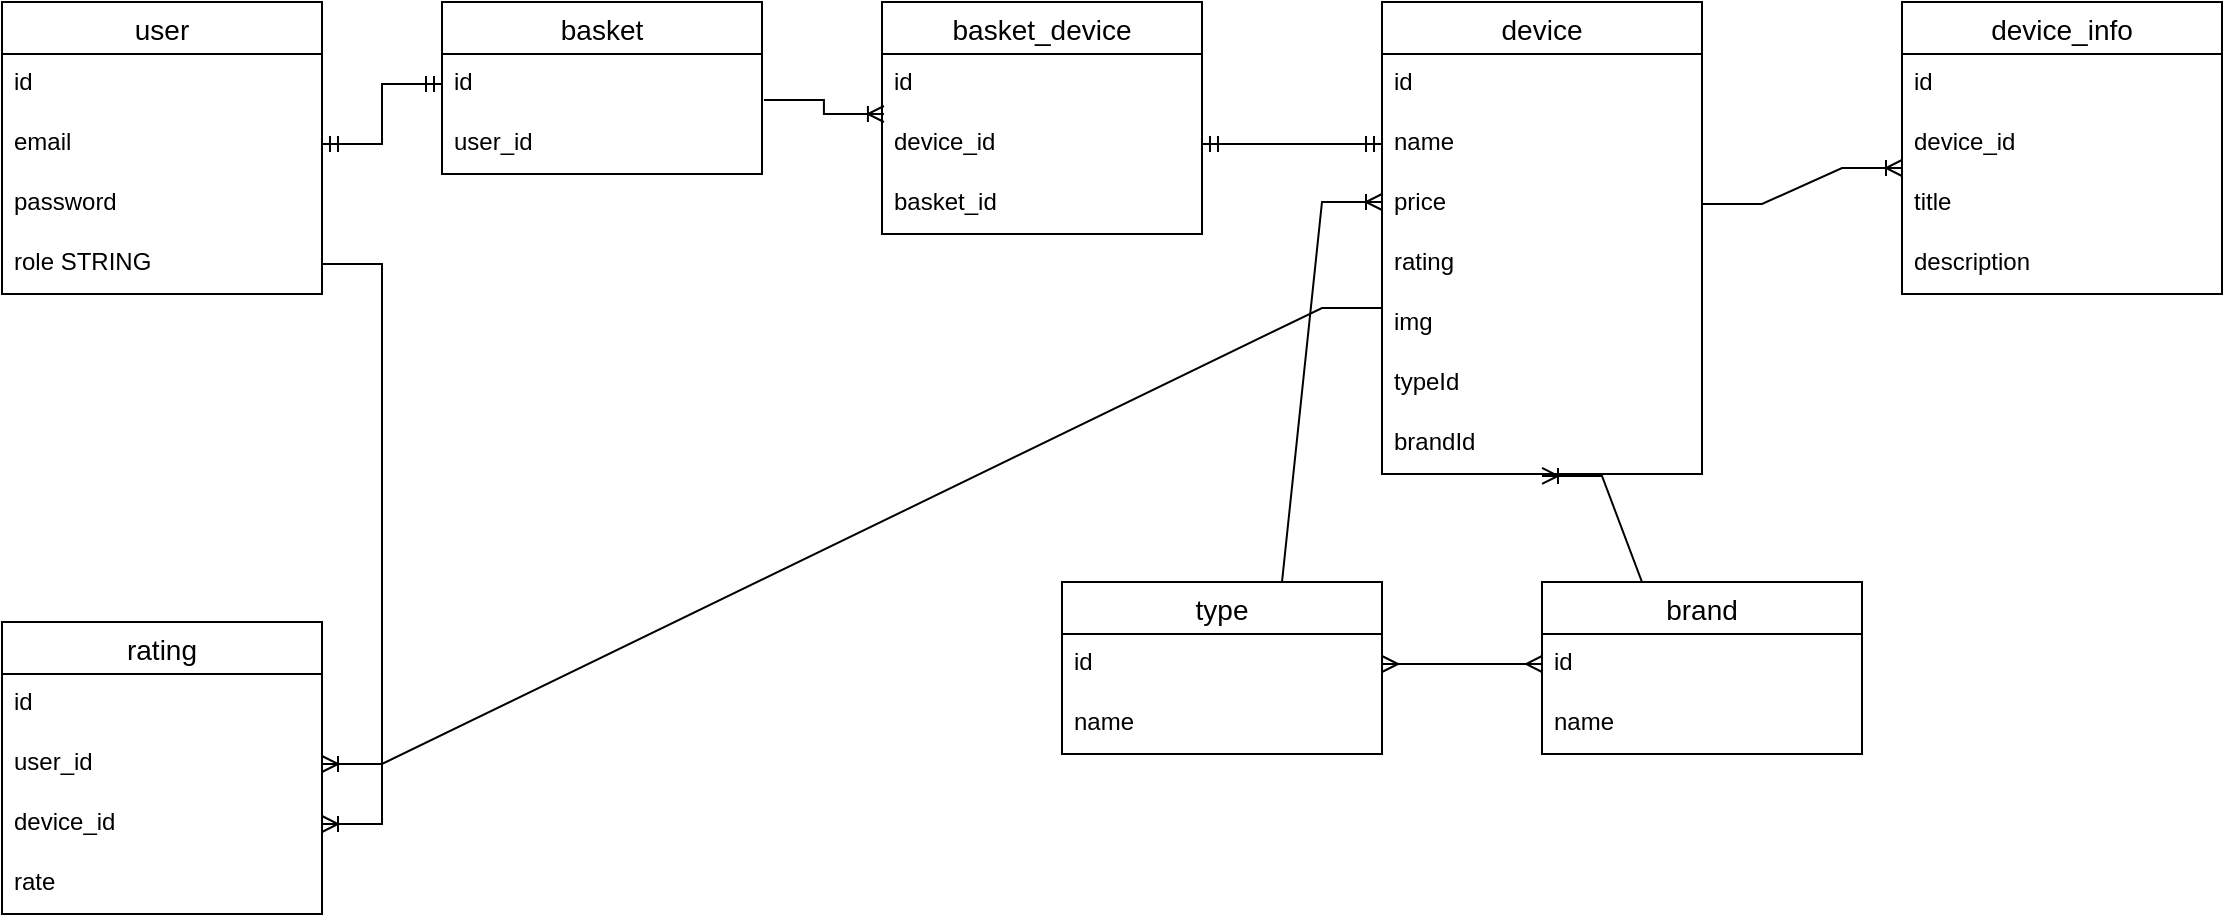 <mxfile version="20.8.23" type="github">
  <diagram name="Page-1" id="RTHM5eYxOyTalYHdtXMl">
    <mxGraphModel dx="934" dy="596" grid="1" gridSize="10" guides="1" tooltips="1" connect="1" arrows="1" fold="1" page="1" pageScale="1" pageWidth="850" pageHeight="1100" math="0" shadow="0">
      <root>
        <mxCell id="0" />
        <mxCell id="1" parent="0" />
        <mxCell id="W1XI8a9C1jQrYm3w0rAk-2" value="user" style="swimlane;fontStyle=0;childLayout=stackLayout;horizontal=1;startSize=26;horizontalStack=0;resizeParent=1;resizeParentMax=0;resizeLast=0;collapsible=1;marginBottom=0;align=center;fontSize=14;" vertex="1" parent="1">
          <mxGeometry x="190" y="260" width="160" height="146" as="geometry" />
        </mxCell>
        <mxCell id="W1XI8a9C1jQrYm3w0rAk-3" value="id" style="text;strokeColor=none;fillColor=none;spacingLeft=4;spacingRight=4;overflow=hidden;rotatable=0;points=[[0,0.5],[1,0.5]];portConstraint=eastwest;fontSize=12;" vertex="1" parent="W1XI8a9C1jQrYm3w0rAk-2">
          <mxGeometry y="26" width="160" height="30" as="geometry" />
        </mxCell>
        <mxCell id="W1XI8a9C1jQrYm3w0rAk-4" value="email" style="text;strokeColor=none;fillColor=none;spacingLeft=4;spacingRight=4;overflow=hidden;rotatable=0;points=[[0,0.5],[1,0.5]];portConstraint=eastwest;fontSize=12;" vertex="1" parent="W1XI8a9C1jQrYm3w0rAk-2">
          <mxGeometry y="56" width="160" height="30" as="geometry" />
        </mxCell>
        <mxCell id="W1XI8a9C1jQrYm3w0rAk-5" value="password" style="text;strokeColor=none;fillColor=none;spacingLeft=4;spacingRight=4;overflow=hidden;rotatable=0;points=[[0,0.5],[1,0.5]];portConstraint=eastwest;fontSize=12;" vertex="1" parent="W1XI8a9C1jQrYm3w0rAk-2">
          <mxGeometry y="86" width="160" height="30" as="geometry" />
        </mxCell>
        <mxCell id="W1XI8a9C1jQrYm3w0rAk-6" value="role STRING" style="text;strokeColor=none;fillColor=none;spacingLeft=4;spacingRight=4;overflow=hidden;rotatable=0;points=[[0,0.5],[1,0.5]];portConstraint=eastwest;fontSize=12;" vertex="1" parent="W1XI8a9C1jQrYm3w0rAk-2">
          <mxGeometry y="116" width="160" height="30" as="geometry" />
        </mxCell>
        <mxCell id="W1XI8a9C1jQrYm3w0rAk-11" value="basket" style="swimlane;fontStyle=0;childLayout=stackLayout;horizontal=1;startSize=26;horizontalStack=0;resizeParent=1;resizeParentMax=0;resizeLast=0;collapsible=1;marginBottom=0;align=center;fontSize=14;" vertex="1" parent="1">
          <mxGeometry x="410" y="260" width="160" height="86" as="geometry" />
        </mxCell>
        <mxCell id="W1XI8a9C1jQrYm3w0rAk-12" value="id" style="text;strokeColor=none;fillColor=none;spacingLeft=4;spacingRight=4;overflow=hidden;rotatable=0;points=[[0,0.5],[1,0.5]];portConstraint=eastwest;fontSize=12;" vertex="1" parent="W1XI8a9C1jQrYm3w0rAk-11">
          <mxGeometry y="26" width="160" height="30" as="geometry" />
        </mxCell>
        <mxCell id="W1XI8a9C1jQrYm3w0rAk-13" value="user_id" style="text;strokeColor=none;fillColor=none;spacingLeft=4;spacingRight=4;overflow=hidden;rotatable=0;points=[[0,0.5],[1,0.5]];portConstraint=eastwest;fontSize=12;" vertex="1" parent="W1XI8a9C1jQrYm3w0rAk-11">
          <mxGeometry y="56" width="160" height="30" as="geometry" />
        </mxCell>
        <mxCell id="W1XI8a9C1jQrYm3w0rAk-16" value="" style="edgeStyle=entityRelationEdgeStyle;fontSize=12;html=1;endArrow=ERmandOne;startArrow=ERmandOne;rounded=0;exitX=1;exitY=0.5;exitDx=0;exitDy=0;entryX=0;entryY=0.5;entryDx=0;entryDy=0;" edge="1" parent="1" source="W1XI8a9C1jQrYm3w0rAk-4" target="W1XI8a9C1jQrYm3w0rAk-12">
          <mxGeometry width="100" height="100" relative="1" as="geometry">
            <mxPoint x="320" y="370" as="sourcePoint" />
            <mxPoint x="420" y="270" as="targetPoint" />
          </mxGeometry>
        </mxCell>
        <mxCell id="W1XI8a9C1jQrYm3w0rAk-17" value="device" style="swimlane;fontStyle=0;childLayout=stackLayout;horizontal=1;startSize=26;horizontalStack=0;resizeParent=1;resizeParentMax=0;resizeLast=0;collapsible=1;marginBottom=0;align=center;fontSize=14;" vertex="1" parent="1">
          <mxGeometry x="880" y="260" width="160" height="236" as="geometry" />
        </mxCell>
        <mxCell id="W1XI8a9C1jQrYm3w0rAk-18" value="id" style="text;strokeColor=none;fillColor=none;spacingLeft=4;spacingRight=4;overflow=hidden;rotatable=0;points=[[0,0.5],[1,0.5]];portConstraint=eastwest;fontSize=12;" vertex="1" parent="W1XI8a9C1jQrYm3w0rAk-17">
          <mxGeometry y="26" width="160" height="30" as="geometry" />
        </mxCell>
        <mxCell id="W1XI8a9C1jQrYm3w0rAk-19" value="name" style="text;strokeColor=none;fillColor=none;spacingLeft=4;spacingRight=4;overflow=hidden;rotatable=0;points=[[0,0.5],[1,0.5]];portConstraint=eastwest;fontSize=12;" vertex="1" parent="W1XI8a9C1jQrYm3w0rAk-17">
          <mxGeometry y="56" width="160" height="30" as="geometry" />
        </mxCell>
        <mxCell id="W1XI8a9C1jQrYm3w0rAk-20" value="price" style="text;strokeColor=none;fillColor=none;spacingLeft=4;spacingRight=4;overflow=hidden;rotatable=0;points=[[0,0.5],[1,0.5]];portConstraint=eastwest;fontSize=12;" vertex="1" parent="W1XI8a9C1jQrYm3w0rAk-17">
          <mxGeometry y="86" width="160" height="30" as="geometry" />
        </mxCell>
        <mxCell id="W1XI8a9C1jQrYm3w0rAk-21" value="rating" style="text;strokeColor=none;fillColor=none;spacingLeft=4;spacingRight=4;overflow=hidden;rotatable=0;points=[[0,0.5],[1,0.5]];portConstraint=eastwest;fontSize=12;" vertex="1" parent="W1XI8a9C1jQrYm3w0rAk-17">
          <mxGeometry y="116" width="160" height="30" as="geometry" />
        </mxCell>
        <mxCell id="W1XI8a9C1jQrYm3w0rAk-22" value="img" style="text;strokeColor=none;fillColor=none;spacingLeft=4;spacingRight=4;overflow=hidden;rotatable=0;points=[[0,0.5],[1,0.5]];portConstraint=eastwest;fontSize=12;" vertex="1" parent="W1XI8a9C1jQrYm3w0rAk-17">
          <mxGeometry y="146" width="160" height="30" as="geometry" />
        </mxCell>
        <mxCell id="W1XI8a9C1jQrYm3w0rAk-23" value="typeId" style="text;strokeColor=none;fillColor=none;spacingLeft=4;spacingRight=4;overflow=hidden;rotatable=0;points=[[0,0.5],[1,0.5]];portConstraint=eastwest;fontSize=12;" vertex="1" parent="W1XI8a9C1jQrYm3w0rAk-17">
          <mxGeometry y="176" width="160" height="30" as="geometry" />
        </mxCell>
        <mxCell id="W1XI8a9C1jQrYm3w0rAk-24" value="brandId" style="text;strokeColor=none;fillColor=none;spacingLeft=4;spacingRight=4;overflow=hidden;rotatable=0;points=[[0,0.5],[1,0.5]];portConstraint=eastwest;fontSize=12;" vertex="1" parent="W1XI8a9C1jQrYm3w0rAk-17">
          <mxGeometry y="206" width="160" height="30" as="geometry" />
        </mxCell>
        <mxCell id="W1XI8a9C1jQrYm3w0rAk-25" value="type" style="swimlane;fontStyle=0;childLayout=stackLayout;horizontal=1;startSize=26;horizontalStack=0;resizeParent=1;resizeParentMax=0;resizeLast=0;collapsible=1;marginBottom=0;align=center;fontSize=14;" vertex="1" parent="1">
          <mxGeometry x="720" y="550" width="160" height="86" as="geometry" />
        </mxCell>
        <mxCell id="W1XI8a9C1jQrYm3w0rAk-26" value="id" style="text;strokeColor=none;fillColor=none;spacingLeft=4;spacingRight=4;overflow=hidden;rotatable=0;points=[[0,0.5],[1,0.5]];portConstraint=eastwest;fontSize=12;" vertex="1" parent="W1XI8a9C1jQrYm3w0rAk-25">
          <mxGeometry y="26" width="160" height="30" as="geometry" />
        </mxCell>
        <mxCell id="W1XI8a9C1jQrYm3w0rAk-27" value="name" style="text;strokeColor=none;fillColor=none;spacingLeft=4;spacingRight=4;overflow=hidden;rotatable=0;points=[[0,0.5],[1,0.5]];portConstraint=eastwest;fontSize=12;" vertex="1" parent="W1XI8a9C1jQrYm3w0rAk-25">
          <mxGeometry y="56" width="160" height="30" as="geometry" />
        </mxCell>
        <mxCell id="W1XI8a9C1jQrYm3w0rAk-29" value="brand" style="swimlane;fontStyle=0;childLayout=stackLayout;horizontal=1;startSize=26;horizontalStack=0;resizeParent=1;resizeParentMax=0;resizeLast=0;collapsible=1;marginBottom=0;align=center;fontSize=14;" vertex="1" parent="1">
          <mxGeometry x="960" y="550" width="160" height="86" as="geometry" />
        </mxCell>
        <mxCell id="W1XI8a9C1jQrYm3w0rAk-30" value="id" style="text;strokeColor=none;fillColor=none;spacingLeft=4;spacingRight=4;overflow=hidden;rotatable=0;points=[[0,0.5],[1,0.5]];portConstraint=eastwest;fontSize=12;" vertex="1" parent="W1XI8a9C1jQrYm3w0rAk-29">
          <mxGeometry y="26" width="160" height="30" as="geometry" />
        </mxCell>
        <mxCell id="W1XI8a9C1jQrYm3w0rAk-31" value="name" style="text;strokeColor=none;fillColor=none;spacingLeft=4;spacingRight=4;overflow=hidden;rotatable=0;points=[[0,0.5],[1,0.5]];portConstraint=eastwest;fontSize=12;" vertex="1" parent="W1XI8a9C1jQrYm3w0rAk-29">
          <mxGeometry y="56" width="160" height="30" as="geometry" />
        </mxCell>
        <mxCell id="W1XI8a9C1jQrYm3w0rAk-33" value="" style="edgeStyle=entityRelationEdgeStyle;fontSize=12;html=1;endArrow=ERoneToMany;rounded=0;exitX=0.5;exitY=0;exitDx=0;exitDy=0;" edge="1" parent="1" source="W1XI8a9C1jQrYm3w0rAk-25">
          <mxGeometry width="100" height="100" relative="1" as="geometry">
            <mxPoint x="780" y="460" as="sourcePoint" />
            <mxPoint x="880" y="360" as="targetPoint" />
          </mxGeometry>
        </mxCell>
        <mxCell id="W1XI8a9C1jQrYm3w0rAk-34" value="" style="edgeStyle=entityRelationEdgeStyle;fontSize=12;html=1;endArrow=ERoneToMany;rounded=0;exitX=0.5;exitY=0;exitDx=0;exitDy=0;entryX=0.5;entryY=1.033;entryDx=0;entryDy=0;entryPerimeter=0;" edge="1" parent="1" source="W1XI8a9C1jQrYm3w0rAk-29" target="W1XI8a9C1jQrYm3w0rAk-24">
          <mxGeometry width="100" height="100" relative="1" as="geometry">
            <mxPoint x="1120" y="614" as="sourcePoint" />
            <mxPoint x="970" y="500" as="targetPoint" />
          </mxGeometry>
        </mxCell>
        <mxCell id="W1XI8a9C1jQrYm3w0rAk-38" value="" style="edgeStyle=entityRelationEdgeStyle;fontSize=12;html=1;endArrow=ERmany;startArrow=ERmany;rounded=0;exitX=1;exitY=0.5;exitDx=0;exitDy=0;entryX=0;entryY=0.5;entryDx=0;entryDy=0;" edge="1" parent="1" source="W1XI8a9C1jQrYm3w0rAk-26" target="W1XI8a9C1jQrYm3w0rAk-30">
          <mxGeometry width="100" height="100" relative="1" as="geometry">
            <mxPoint x="1040" y="670" as="sourcePoint" />
            <mxPoint x="1140" y="570" as="targetPoint" />
          </mxGeometry>
        </mxCell>
        <mxCell id="W1XI8a9C1jQrYm3w0rAk-39" value="device_info" style="swimlane;fontStyle=0;childLayout=stackLayout;horizontal=1;startSize=26;horizontalStack=0;resizeParent=1;resizeParentMax=0;resizeLast=0;collapsible=1;marginBottom=0;align=center;fontSize=14;" vertex="1" parent="1">
          <mxGeometry x="1140" y="260" width="160" height="146" as="geometry" />
        </mxCell>
        <mxCell id="W1XI8a9C1jQrYm3w0rAk-40" value="id" style="text;strokeColor=none;fillColor=none;spacingLeft=4;spacingRight=4;overflow=hidden;rotatable=0;points=[[0,0.5],[1,0.5]];portConstraint=eastwest;fontSize=12;" vertex="1" parent="W1XI8a9C1jQrYm3w0rAk-39">
          <mxGeometry y="26" width="160" height="30" as="geometry" />
        </mxCell>
        <mxCell id="W1XI8a9C1jQrYm3w0rAk-41" value="device_id" style="text;strokeColor=none;fillColor=none;spacingLeft=4;spacingRight=4;overflow=hidden;rotatable=0;points=[[0,0.5],[1,0.5]];portConstraint=eastwest;fontSize=12;" vertex="1" parent="W1XI8a9C1jQrYm3w0rAk-39">
          <mxGeometry y="56" width="160" height="30" as="geometry" />
        </mxCell>
        <mxCell id="W1XI8a9C1jQrYm3w0rAk-42" value="title" style="text;strokeColor=none;fillColor=none;spacingLeft=4;spacingRight=4;overflow=hidden;rotatable=0;points=[[0,0.5],[1,0.5]];portConstraint=eastwest;fontSize=12;" vertex="1" parent="W1XI8a9C1jQrYm3w0rAk-39">
          <mxGeometry y="86" width="160" height="30" as="geometry" />
        </mxCell>
        <mxCell id="W1XI8a9C1jQrYm3w0rAk-43" value="description" style="text;strokeColor=none;fillColor=none;spacingLeft=4;spacingRight=4;overflow=hidden;rotatable=0;points=[[0,0.5],[1,0.5]];portConstraint=eastwest;fontSize=12;" vertex="1" parent="W1XI8a9C1jQrYm3w0rAk-39">
          <mxGeometry y="116" width="160" height="30" as="geometry" />
        </mxCell>
        <mxCell id="W1XI8a9C1jQrYm3w0rAk-44" value="" style="edgeStyle=entityRelationEdgeStyle;fontSize=12;html=1;endArrow=ERoneToMany;rounded=0;entryX=0;entryY=-0.1;entryDx=0;entryDy=0;entryPerimeter=0;exitX=1;exitY=0.5;exitDx=0;exitDy=0;" edge="1" parent="1" source="W1XI8a9C1jQrYm3w0rAk-20" target="W1XI8a9C1jQrYm3w0rAk-42">
          <mxGeometry width="100" height="100" relative="1" as="geometry">
            <mxPoint x="1170" y="330" as="sourcePoint" />
            <mxPoint x="1270" y="230" as="targetPoint" />
          </mxGeometry>
        </mxCell>
        <mxCell id="W1XI8a9C1jQrYm3w0rAk-45" value="basket_device" style="swimlane;fontStyle=0;childLayout=stackLayout;horizontal=1;startSize=26;horizontalStack=0;resizeParent=1;resizeParentMax=0;resizeLast=0;collapsible=1;marginBottom=0;align=center;fontSize=14;" vertex="1" parent="1">
          <mxGeometry x="630" y="260" width="160" height="116" as="geometry" />
        </mxCell>
        <mxCell id="W1XI8a9C1jQrYm3w0rAk-46" value="id" style="text;strokeColor=none;fillColor=none;spacingLeft=4;spacingRight=4;overflow=hidden;rotatable=0;points=[[0,0.5],[1,0.5]];portConstraint=eastwest;fontSize=12;" vertex="1" parent="W1XI8a9C1jQrYm3w0rAk-45">
          <mxGeometry y="26" width="160" height="30" as="geometry" />
        </mxCell>
        <mxCell id="W1XI8a9C1jQrYm3w0rAk-47" value="device_id" style="text;strokeColor=none;fillColor=none;spacingLeft=4;spacingRight=4;overflow=hidden;rotatable=0;points=[[0,0.5],[1,0.5]];portConstraint=eastwest;fontSize=12;" vertex="1" parent="W1XI8a9C1jQrYm3w0rAk-45">
          <mxGeometry y="56" width="160" height="30" as="geometry" />
        </mxCell>
        <mxCell id="W1XI8a9C1jQrYm3w0rAk-48" value="basket_id" style="text;strokeColor=none;fillColor=none;spacingLeft=4;spacingRight=4;overflow=hidden;rotatable=0;points=[[0,0.5],[1,0.5]];portConstraint=eastwest;fontSize=12;" vertex="1" parent="W1XI8a9C1jQrYm3w0rAk-45">
          <mxGeometry y="86" width="160" height="30" as="geometry" />
        </mxCell>
        <mxCell id="W1XI8a9C1jQrYm3w0rAk-49" value="" style="edgeStyle=entityRelationEdgeStyle;fontSize=12;html=1;endArrow=ERoneToMany;rounded=0;exitX=1.006;exitY=0.767;exitDx=0;exitDy=0;exitPerimeter=0;entryX=0.006;entryY=0;entryDx=0;entryDy=0;entryPerimeter=0;" edge="1" parent="1" source="W1XI8a9C1jQrYm3w0rAk-12" target="W1XI8a9C1jQrYm3w0rAk-47">
          <mxGeometry width="100" height="100" relative="1" as="geometry">
            <mxPoint x="580" y="340" as="sourcePoint" />
            <mxPoint x="680" y="240" as="targetPoint" />
          </mxGeometry>
        </mxCell>
        <mxCell id="W1XI8a9C1jQrYm3w0rAk-50" value="" style="edgeStyle=entityRelationEdgeStyle;fontSize=12;html=1;endArrow=ERmandOne;startArrow=ERmandOne;rounded=0;entryX=0;entryY=0.5;entryDx=0;entryDy=0;exitX=1;exitY=0.5;exitDx=0;exitDy=0;" edge="1" parent="1" source="W1XI8a9C1jQrYm3w0rAk-47" target="W1XI8a9C1jQrYm3w0rAk-19">
          <mxGeometry width="100" height="100" relative="1" as="geometry">
            <mxPoint x="580" y="340" as="sourcePoint" />
            <mxPoint x="680" y="240" as="targetPoint" />
          </mxGeometry>
        </mxCell>
        <mxCell id="W1XI8a9C1jQrYm3w0rAk-51" value="rating" style="swimlane;fontStyle=0;childLayout=stackLayout;horizontal=1;startSize=26;horizontalStack=0;resizeParent=1;resizeParentMax=0;resizeLast=0;collapsible=1;marginBottom=0;align=center;fontSize=14;" vertex="1" parent="1">
          <mxGeometry x="190" y="570" width="160" height="146" as="geometry" />
        </mxCell>
        <mxCell id="W1XI8a9C1jQrYm3w0rAk-52" value="id" style="text;strokeColor=none;fillColor=none;spacingLeft=4;spacingRight=4;overflow=hidden;rotatable=0;points=[[0,0.5],[1,0.5]];portConstraint=eastwest;fontSize=12;" vertex="1" parent="W1XI8a9C1jQrYm3w0rAk-51">
          <mxGeometry y="26" width="160" height="30" as="geometry" />
        </mxCell>
        <mxCell id="W1XI8a9C1jQrYm3w0rAk-53" value="user_id" style="text;strokeColor=none;fillColor=none;spacingLeft=4;spacingRight=4;overflow=hidden;rotatable=0;points=[[0,0.5],[1,0.5]];portConstraint=eastwest;fontSize=12;" vertex="1" parent="W1XI8a9C1jQrYm3w0rAk-51">
          <mxGeometry y="56" width="160" height="30" as="geometry" />
        </mxCell>
        <mxCell id="W1XI8a9C1jQrYm3w0rAk-54" value="device_id" style="text;strokeColor=none;fillColor=none;spacingLeft=4;spacingRight=4;overflow=hidden;rotatable=0;points=[[0,0.5],[1,0.5]];portConstraint=eastwest;fontSize=12;" vertex="1" parent="W1XI8a9C1jQrYm3w0rAk-51">
          <mxGeometry y="86" width="160" height="30" as="geometry" />
        </mxCell>
        <mxCell id="W1XI8a9C1jQrYm3w0rAk-55" value="rate" style="text;strokeColor=none;fillColor=none;spacingLeft=4;spacingRight=4;overflow=hidden;rotatable=0;points=[[0,0.5],[1,0.5]];portConstraint=eastwest;fontSize=12;" vertex="1" parent="W1XI8a9C1jQrYm3w0rAk-51">
          <mxGeometry y="116" width="160" height="30" as="geometry" />
        </mxCell>
        <mxCell id="W1XI8a9C1jQrYm3w0rAk-56" value="" style="edgeStyle=entityRelationEdgeStyle;fontSize=12;html=1;endArrow=ERoneToMany;rounded=0;" edge="1" parent="1" source="W1XI8a9C1jQrYm3w0rAk-6" target="W1XI8a9C1jQrYm3w0rAk-54">
          <mxGeometry width="100" height="100" relative="1" as="geometry">
            <mxPoint x="550" y="570" as="sourcePoint" />
            <mxPoint x="540" y="480" as="targetPoint" />
          </mxGeometry>
        </mxCell>
        <mxCell id="W1XI8a9C1jQrYm3w0rAk-57" value="" style="edgeStyle=entityRelationEdgeStyle;fontSize=12;html=1;endArrow=ERoneToMany;rounded=0;exitX=0;exitY=0.233;exitDx=0;exitDy=0;entryX=1;entryY=0.5;entryDx=0;entryDy=0;exitPerimeter=0;" edge="1" parent="1" source="W1XI8a9C1jQrYm3w0rAk-22" target="W1XI8a9C1jQrYm3w0rAk-53">
          <mxGeometry width="100" height="100" relative="1" as="geometry">
            <mxPoint x="560" y="550" as="sourcePoint" />
            <mxPoint x="610" y="520" as="targetPoint" />
          </mxGeometry>
        </mxCell>
      </root>
    </mxGraphModel>
  </diagram>
</mxfile>
